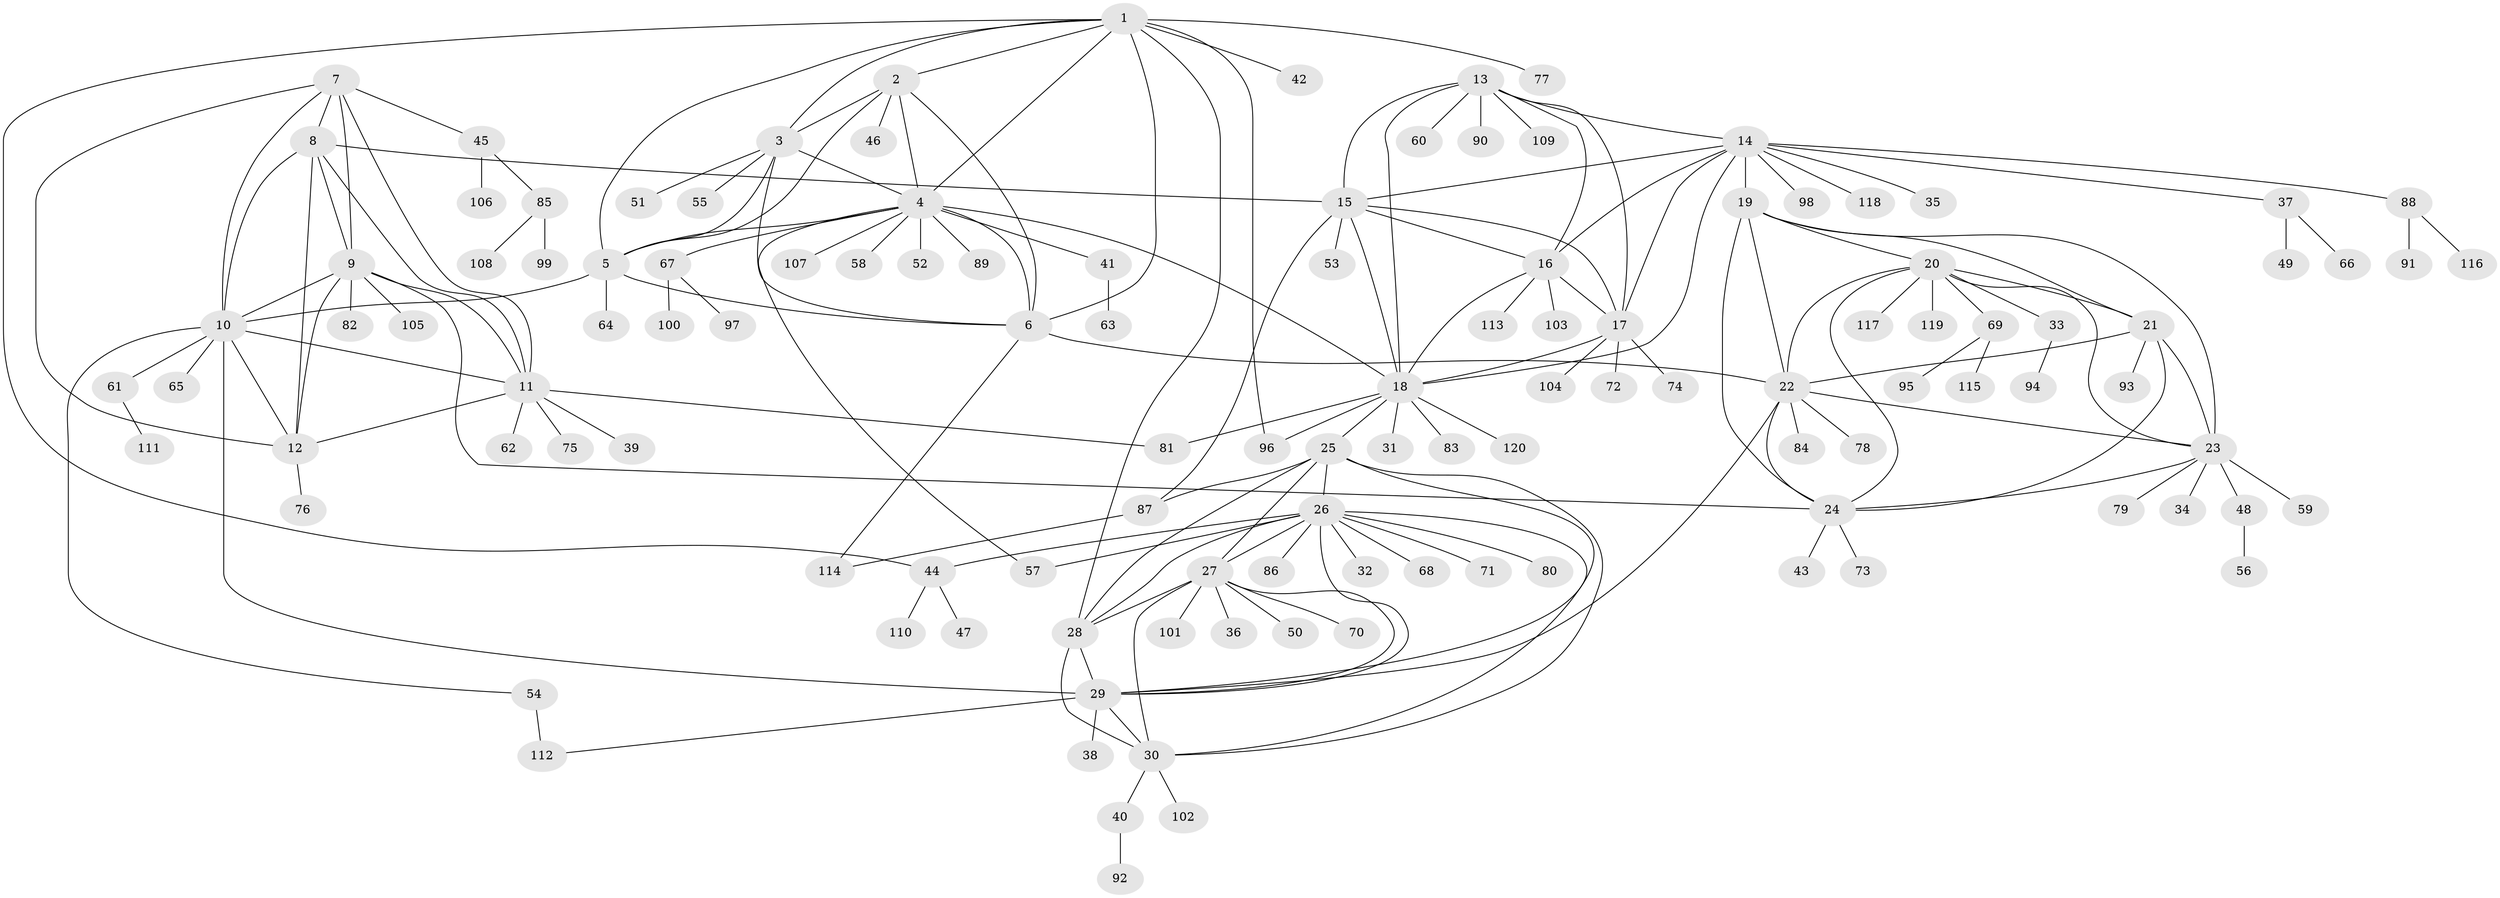 // coarse degree distribution, {15: 0.02631578947368421, 12: 0.05263157894736842, 2: 0.05263157894736842, 9: 0.02631578947368421, 1: 0.8421052631578947}
// Generated by graph-tools (version 1.1) at 2025/19/03/04/25 18:19:39]
// undirected, 120 vertices, 182 edges
graph export_dot {
graph [start="1"]
  node [color=gray90,style=filled];
  1;
  2;
  3;
  4;
  5;
  6;
  7;
  8;
  9;
  10;
  11;
  12;
  13;
  14;
  15;
  16;
  17;
  18;
  19;
  20;
  21;
  22;
  23;
  24;
  25;
  26;
  27;
  28;
  29;
  30;
  31;
  32;
  33;
  34;
  35;
  36;
  37;
  38;
  39;
  40;
  41;
  42;
  43;
  44;
  45;
  46;
  47;
  48;
  49;
  50;
  51;
  52;
  53;
  54;
  55;
  56;
  57;
  58;
  59;
  60;
  61;
  62;
  63;
  64;
  65;
  66;
  67;
  68;
  69;
  70;
  71;
  72;
  73;
  74;
  75;
  76;
  77;
  78;
  79;
  80;
  81;
  82;
  83;
  84;
  85;
  86;
  87;
  88;
  89;
  90;
  91;
  92;
  93;
  94;
  95;
  96;
  97;
  98;
  99;
  100;
  101;
  102;
  103;
  104;
  105;
  106;
  107;
  108;
  109;
  110;
  111;
  112;
  113;
  114;
  115;
  116;
  117;
  118;
  119;
  120;
  1 -- 2;
  1 -- 3;
  1 -- 4;
  1 -- 5;
  1 -- 6;
  1 -- 28;
  1 -- 42;
  1 -- 44;
  1 -- 77;
  1 -- 96;
  2 -- 3;
  2 -- 4;
  2 -- 5;
  2 -- 6;
  2 -- 46;
  3 -- 4;
  3 -- 5;
  3 -- 6;
  3 -- 51;
  3 -- 55;
  4 -- 5;
  4 -- 6;
  4 -- 18;
  4 -- 41;
  4 -- 52;
  4 -- 57;
  4 -- 58;
  4 -- 67;
  4 -- 89;
  4 -- 107;
  5 -- 6;
  5 -- 10;
  5 -- 64;
  6 -- 22;
  6 -- 114;
  7 -- 8;
  7 -- 9;
  7 -- 10;
  7 -- 11;
  7 -- 12;
  7 -- 45;
  8 -- 9;
  8 -- 10;
  8 -- 11;
  8 -- 12;
  8 -- 15;
  9 -- 10;
  9 -- 11;
  9 -- 12;
  9 -- 24;
  9 -- 82;
  9 -- 105;
  10 -- 11;
  10 -- 12;
  10 -- 29;
  10 -- 54;
  10 -- 61;
  10 -- 65;
  11 -- 12;
  11 -- 39;
  11 -- 62;
  11 -- 75;
  11 -- 81;
  12 -- 76;
  13 -- 14;
  13 -- 15;
  13 -- 16;
  13 -- 17;
  13 -- 18;
  13 -- 60;
  13 -- 90;
  13 -- 109;
  14 -- 15;
  14 -- 16;
  14 -- 17;
  14 -- 18;
  14 -- 19;
  14 -- 35;
  14 -- 37;
  14 -- 88;
  14 -- 98;
  14 -- 118;
  15 -- 16;
  15 -- 17;
  15 -- 18;
  15 -- 53;
  15 -- 87;
  16 -- 17;
  16 -- 18;
  16 -- 103;
  16 -- 113;
  17 -- 18;
  17 -- 72;
  17 -- 74;
  17 -- 104;
  18 -- 25;
  18 -- 31;
  18 -- 81;
  18 -- 83;
  18 -- 96;
  18 -- 120;
  19 -- 20;
  19 -- 21;
  19 -- 22;
  19 -- 23;
  19 -- 24;
  20 -- 21;
  20 -- 22;
  20 -- 23;
  20 -- 24;
  20 -- 33;
  20 -- 69;
  20 -- 117;
  20 -- 119;
  21 -- 22;
  21 -- 23;
  21 -- 24;
  21 -- 93;
  22 -- 23;
  22 -- 24;
  22 -- 29;
  22 -- 78;
  22 -- 84;
  23 -- 24;
  23 -- 34;
  23 -- 48;
  23 -- 59;
  23 -- 79;
  24 -- 43;
  24 -- 73;
  25 -- 26;
  25 -- 27;
  25 -- 28;
  25 -- 29;
  25 -- 30;
  25 -- 87;
  26 -- 27;
  26 -- 28;
  26 -- 29;
  26 -- 30;
  26 -- 32;
  26 -- 44;
  26 -- 57;
  26 -- 68;
  26 -- 71;
  26 -- 80;
  26 -- 86;
  27 -- 28;
  27 -- 29;
  27 -- 30;
  27 -- 36;
  27 -- 50;
  27 -- 70;
  27 -- 101;
  28 -- 29;
  28 -- 30;
  29 -- 30;
  29 -- 38;
  29 -- 112;
  30 -- 40;
  30 -- 102;
  33 -- 94;
  37 -- 49;
  37 -- 66;
  40 -- 92;
  41 -- 63;
  44 -- 47;
  44 -- 110;
  45 -- 85;
  45 -- 106;
  48 -- 56;
  54 -- 112;
  61 -- 111;
  67 -- 97;
  67 -- 100;
  69 -- 95;
  69 -- 115;
  85 -- 99;
  85 -- 108;
  87 -- 114;
  88 -- 91;
  88 -- 116;
}
